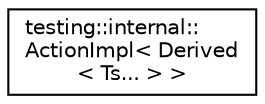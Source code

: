 digraph "类继承关系图"
{
  edge [fontname="Helvetica",fontsize="10",labelfontname="Helvetica",labelfontsize="10"];
  node [fontname="Helvetica",fontsize="10",shape=record];
  rankdir="LR";
  Node0 [label="testing::internal::\lActionImpl\< Derived\l\< Ts... \> \>",height=0.2,width=0.4,color="black", fillcolor="white", style="filled",URL="$classtesting_1_1internal_1_1_action_impl_3_01_derived_3_01_ts_8_8_8_01_4_01_4.html"];
}
